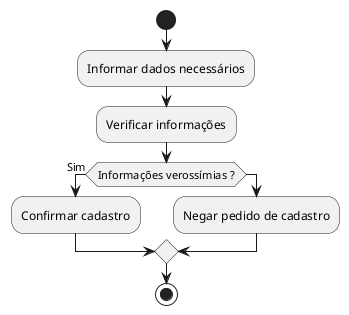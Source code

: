 @startuml
start
        :Informar dados necessários;
        :Verificar informações;
        if (Informações verossímias ?) then (Sim)
            :Confirmar cadastro;
        else 
        :Negar pedido de cadastro;
        endif
        stop
@enduml